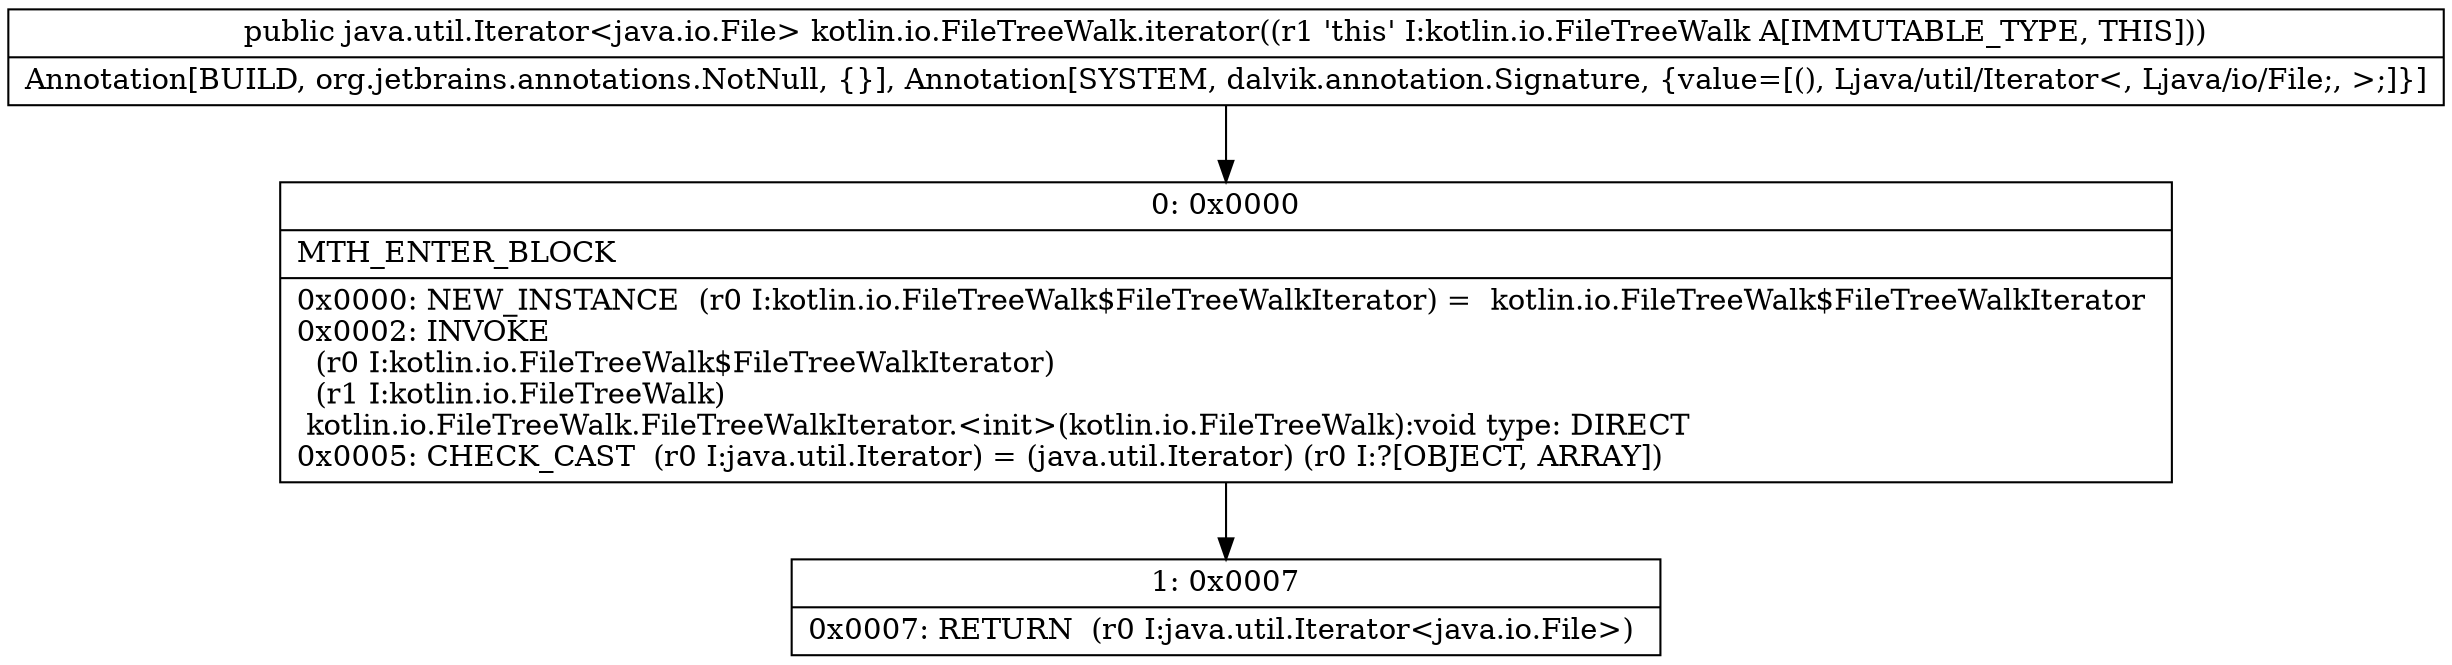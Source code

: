 digraph "CFG forkotlin.io.FileTreeWalk.iterator()Ljava\/util\/Iterator;" {
Node_0 [shape=record,label="{0\:\ 0x0000|MTH_ENTER_BLOCK\l|0x0000: NEW_INSTANCE  (r0 I:kotlin.io.FileTreeWalk$FileTreeWalkIterator) =  kotlin.io.FileTreeWalk$FileTreeWalkIterator \l0x0002: INVOKE  \l  (r0 I:kotlin.io.FileTreeWalk$FileTreeWalkIterator)\l  (r1 I:kotlin.io.FileTreeWalk)\l kotlin.io.FileTreeWalk.FileTreeWalkIterator.\<init\>(kotlin.io.FileTreeWalk):void type: DIRECT \l0x0005: CHECK_CAST  (r0 I:java.util.Iterator) = (java.util.Iterator) (r0 I:?[OBJECT, ARRAY]) \l}"];
Node_1 [shape=record,label="{1\:\ 0x0007|0x0007: RETURN  (r0 I:java.util.Iterator\<java.io.File\>) \l}"];
MethodNode[shape=record,label="{public java.util.Iterator\<java.io.File\> kotlin.io.FileTreeWalk.iterator((r1 'this' I:kotlin.io.FileTreeWalk A[IMMUTABLE_TYPE, THIS]))  | Annotation[BUILD, org.jetbrains.annotations.NotNull, \{\}], Annotation[SYSTEM, dalvik.annotation.Signature, \{value=[(), Ljava\/util\/Iterator\<, Ljava\/io\/File;, \>;]\}]\l}"];
MethodNode -> Node_0;
Node_0 -> Node_1;
}

